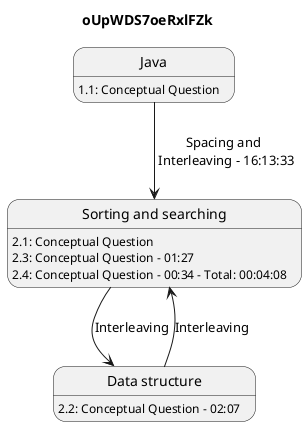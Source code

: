 @startuml

'1 - The student asks a conceptual question (column Classification in the .csv
' file) about Java (column Topic in the .csv file) at time zero as it is just a
' message in the study block
Java : 1.1: Conceptual Question
'2.1 - We analyze the time of the next message and see that the delta is 16 hours,
'      13 minutes, and 33 seconds, so there was "Spacing".
'2.2 - We also analyze if there was a change of topic, and we see that there was,
'      so there was "Interleaving". So we create a transition from Java to Sorting
'      with the label "Spacing and \n Interleaving - 16:13:33 where 16:13:33 is the
'      time of the next message
Java --> Sorting : Spacing and \n Interleaving - 16:13:33
'3.1 - The student then asks a conceptual question about sorting at time zero
' because the "Spacing" create another study session or block (number 2.1 -
' block 2, message 1)
Sorting : 2.1: Conceptual Question
'4.1 - We analyze the time of the next message and see that the delta is 2 minutes
'      and 7 seconds, so there was no spacing.
'4.2 - We also analyze if there was a change of topic, and we see that there was,
'      so there was "Interleaving". So we create a transition from Sorting to DS
'      with the label "Interleaving"
Sorting --> DS : Interleaving
'5 - The student then asks a conceptual question about Data Structure in block 2,
' message 2
DS : 2.2: Conceptual Question - 02:07
'6.1 - We analyze the time of the next message and see that the delta is 1 minute 
'      and 27 seconds, so there was no "Spacing".
'6.2 - We also analyze if there was a change of topic, and we see that there was, 
'      so there was "Interleaving".
DS --> Sorting : Interleaving
'7.1 - The student then asks a conceptual question about Sorting
'7.2 - We analyze the time of the next message and see that the delta is 34 seconds, 
'      so there was no "Spacing".
'7.3 - We also analyze if there was a change of topic, and we see that there was not, 
'      so there was no "Interleaving".
Sorting : 2.3: Conceptual Question - 01:27
Sorting : 2.4: Conceptual Question - 00:34 - Total: 00:04:08

'8 - Definitions of states for the diagram
state "Sorting and searching" as Sorting
state "Data structure" as DS
state "Java" as Java

'9 - the title cames from column 'Id' in the .csv file
title oUpWDS7oeRxlFZk

@enduml

